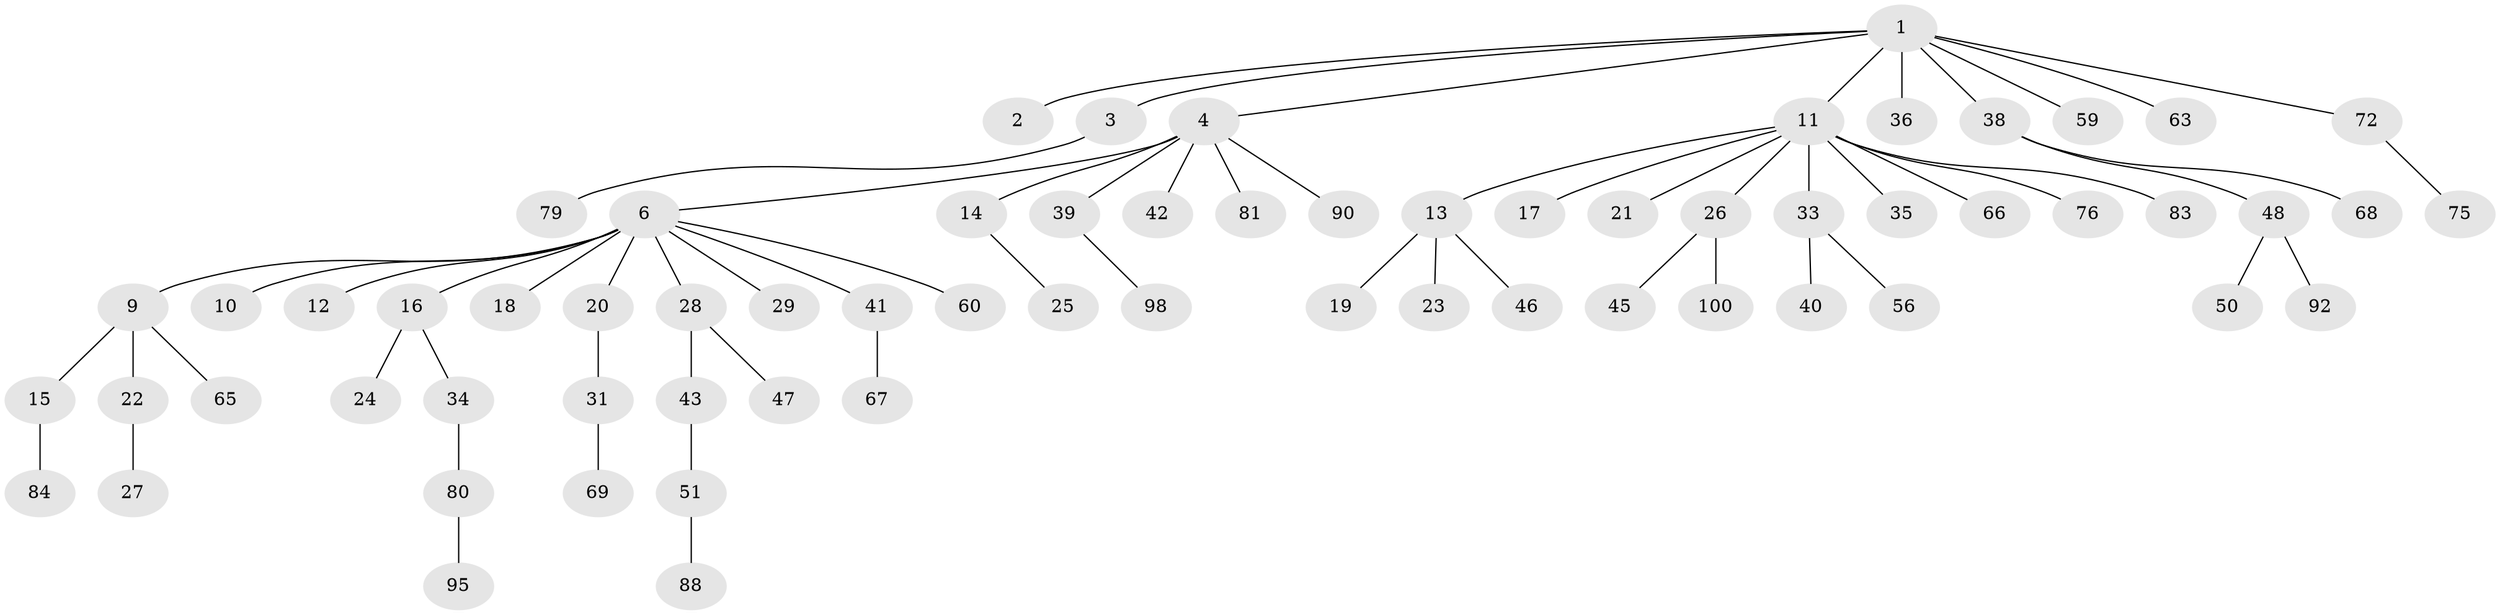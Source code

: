 // original degree distribution, {8: 0.02, 2: 0.21, 3: 0.14, 6: 0.01, 1: 0.55, 5: 0.03, 10: 0.01, 4: 0.03}
// Generated by graph-tools (version 1.1) at 2025/38/02/21/25 10:38:55]
// undirected, 66 vertices, 65 edges
graph export_dot {
graph [start="1"]
  node [color=gray90,style=filled];
  1 [super="+8"];
  2 [super="+77"];
  3 [super="+5"];
  4 [super="+55"];
  6 [super="+7"];
  9 [super="+70"];
  10 [super="+94"];
  11 [super="+64"];
  12;
  13 [super="+32"];
  14;
  15 [super="+49"];
  16 [super="+93"];
  17;
  18;
  19 [super="+54"];
  20 [super="+57"];
  21 [super="+71"];
  22;
  23;
  24;
  25 [super="+30"];
  26 [super="+89"];
  27 [super="+52"];
  28;
  29 [super="+73"];
  31 [super="+87"];
  33;
  34;
  35 [super="+37"];
  36;
  38 [super="+85"];
  39 [super="+96"];
  40 [super="+97"];
  41 [super="+58"];
  42 [super="+74"];
  43 [super="+44"];
  45 [super="+86"];
  46 [super="+53"];
  47;
  48 [super="+62"];
  50;
  51 [super="+61"];
  56;
  59;
  60;
  63 [super="+99"];
  65;
  66;
  67;
  68;
  69 [super="+78"];
  72 [super="+91"];
  75;
  76;
  79;
  80 [super="+82"];
  81;
  83;
  84;
  88;
  90;
  92;
  95;
  98;
  100;
  1 -- 2;
  1 -- 3;
  1 -- 4;
  1 -- 11;
  1 -- 36;
  1 -- 38;
  1 -- 59;
  1 -- 72;
  1 -- 63;
  3 -- 79;
  4 -- 6;
  4 -- 14;
  4 -- 39;
  4 -- 42;
  4 -- 81;
  4 -- 90;
  6 -- 9;
  6 -- 12;
  6 -- 16;
  6 -- 18;
  6 -- 29;
  6 -- 60;
  6 -- 20;
  6 -- 41;
  6 -- 10;
  6 -- 28;
  9 -- 15;
  9 -- 22;
  9 -- 65;
  11 -- 13;
  11 -- 17;
  11 -- 21;
  11 -- 26;
  11 -- 33;
  11 -- 35;
  11 -- 66;
  11 -- 76;
  11 -- 83;
  13 -- 19;
  13 -- 23;
  13 -- 46;
  14 -- 25;
  15 -- 84;
  16 -- 24;
  16 -- 34;
  20 -- 31;
  22 -- 27;
  26 -- 45;
  26 -- 100;
  28 -- 43;
  28 -- 47;
  31 -- 69;
  33 -- 40;
  33 -- 56;
  34 -- 80;
  38 -- 48;
  38 -- 68;
  39 -- 98;
  41 -- 67;
  43 -- 51;
  48 -- 50;
  48 -- 92;
  51 -- 88;
  72 -- 75;
  80 -- 95;
}
